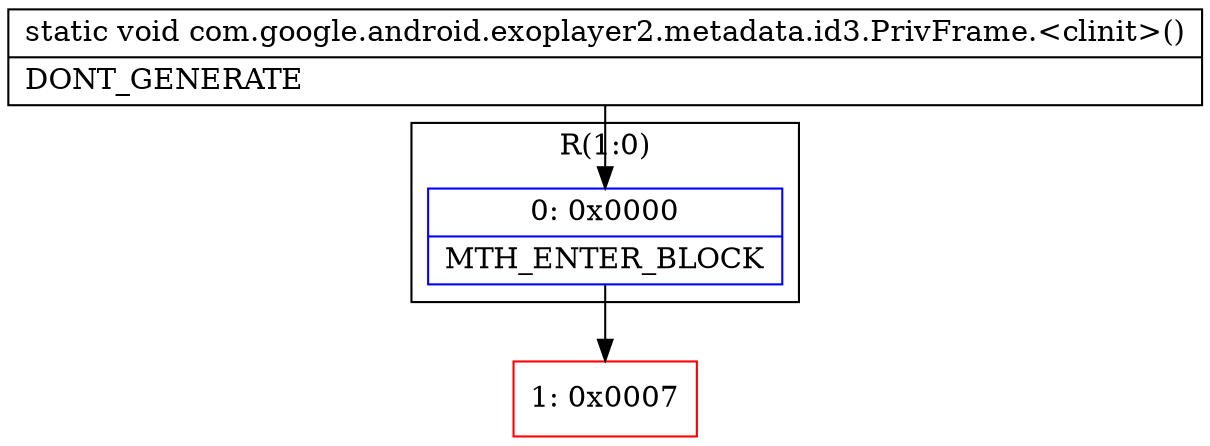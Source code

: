 digraph "CFG forcom.google.android.exoplayer2.metadata.id3.PrivFrame.\<clinit\>()V" {
subgraph cluster_Region_1242687851 {
label = "R(1:0)";
node [shape=record,color=blue];
Node_0 [shape=record,label="{0\:\ 0x0000|MTH_ENTER_BLOCK\l}"];
}
Node_1 [shape=record,color=red,label="{1\:\ 0x0007}"];
MethodNode[shape=record,label="{static void com.google.android.exoplayer2.metadata.id3.PrivFrame.\<clinit\>()  | DONT_GENERATE\l}"];
MethodNode -> Node_0;
Node_0 -> Node_1;
}

